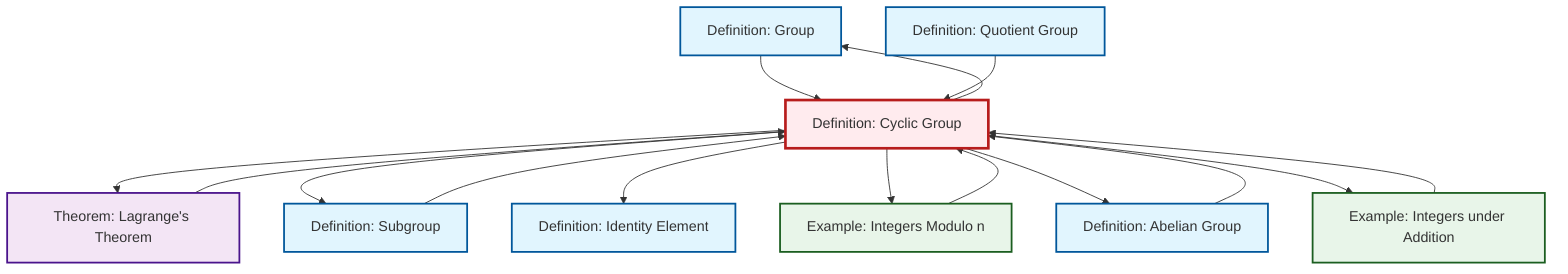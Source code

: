 graph TD
    classDef definition fill:#e1f5fe,stroke:#01579b,stroke-width:2px
    classDef theorem fill:#f3e5f5,stroke:#4a148c,stroke-width:2px
    classDef axiom fill:#fff3e0,stroke:#e65100,stroke-width:2px
    classDef example fill:#e8f5e9,stroke:#1b5e20,stroke-width:2px
    classDef current fill:#ffebee,stroke:#b71c1c,stroke-width:3px
    def-group["Definition: Group"]:::definition
    ex-quotient-integers-mod-n["Example: Integers Modulo n"]:::example
    ex-integers-addition["Example: Integers under Addition"]:::example
    def-quotient-group["Definition: Quotient Group"]:::definition
    def-subgroup["Definition: Subgroup"]:::definition
    def-cyclic-group["Definition: Cyclic Group"]:::definition
    thm-lagrange["Theorem: Lagrange's Theorem"]:::theorem
    def-abelian-group["Definition: Abelian Group"]:::definition
    def-identity-element["Definition: Identity Element"]:::definition
    def-cyclic-group --> thm-lagrange
    def-cyclic-group --> def-subgroup
    def-cyclic-group --> def-identity-element
    thm-lagrange --> def-cyclic-group
    def-abelian-group --> def-cyclic-group
    def-cyclic-group --> ex-quotient-integers-mod-n
    def-cyclic-group --> def-abelian-group
    ex-quotient-integers-mod-n --> def-cyclic-group
    def-subgroup --> def-cyclic-group
    def-group --> def-cyclic-group
    def-cyclic-group --> ex-integers-addition
    def-cyclic-group --> def-group
    def-quotient-group --> def-cyclic-group
    ex-integers-addition --> def-cyclic-group
    class def-cyclic-group current
